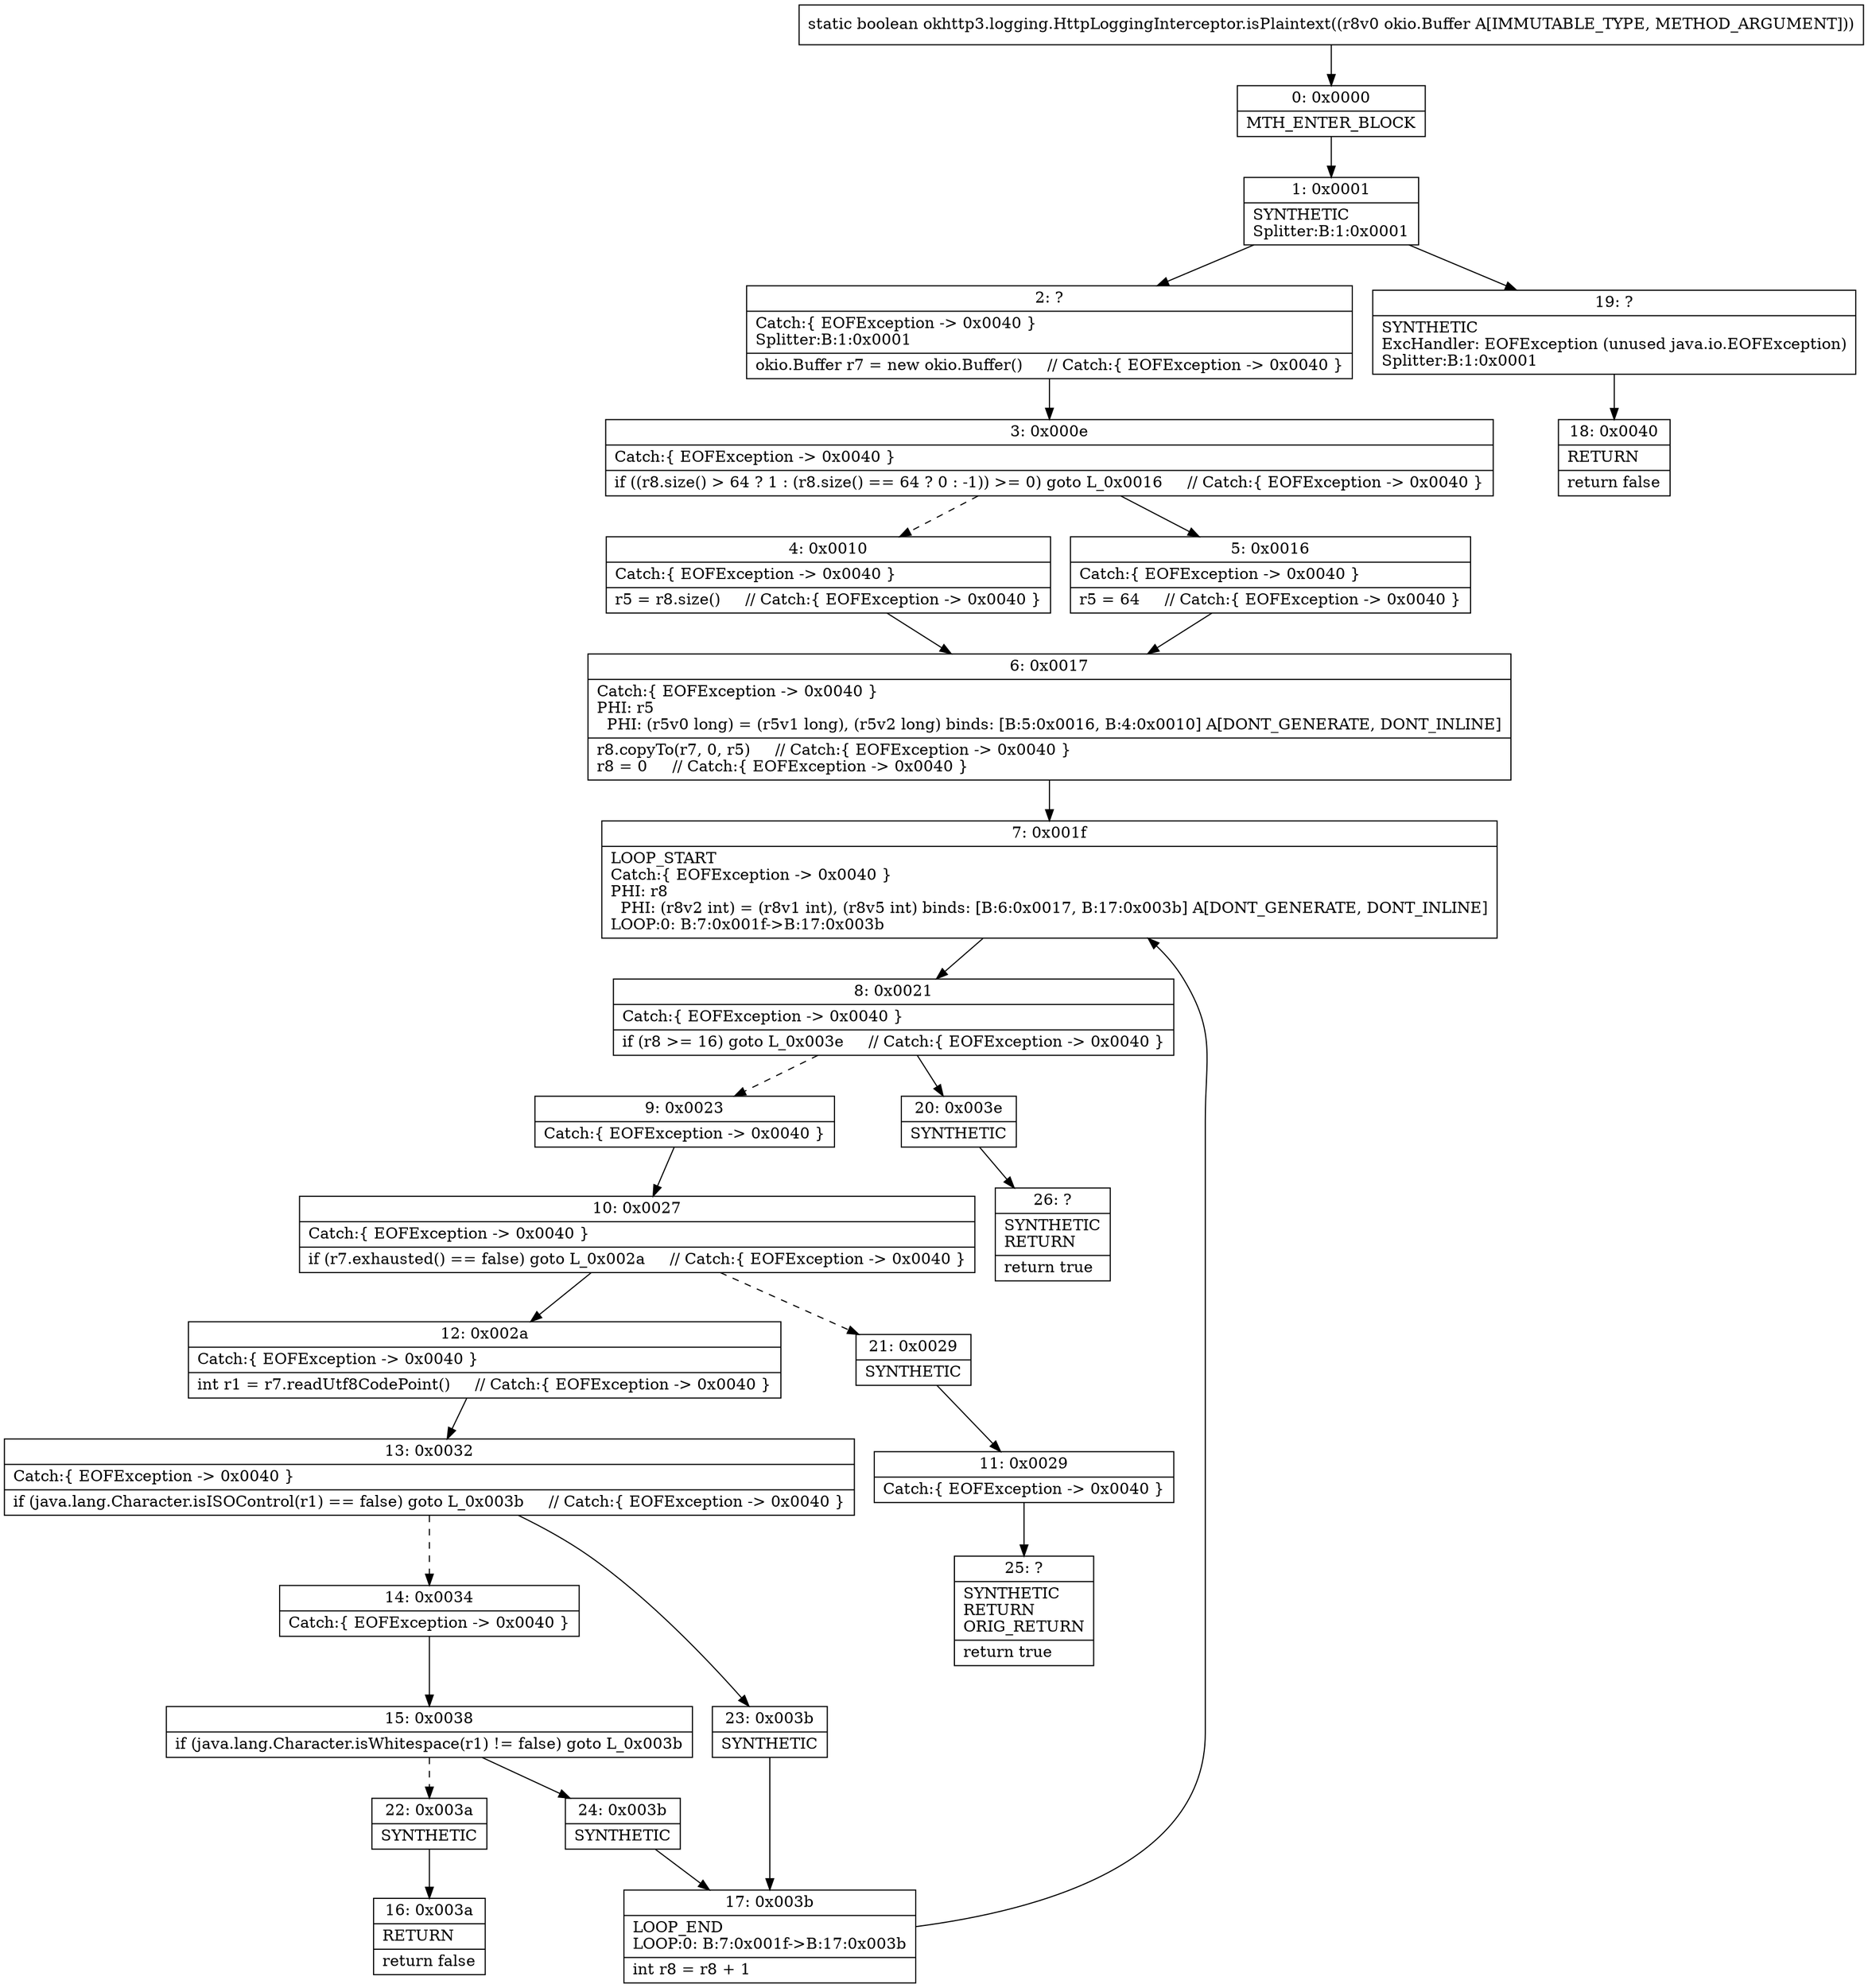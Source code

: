 digraph "CFG forokhttp3.logging.HttpLoggingInterceptor.isPlaintext(Lokio\/Buffer;)Z" {
Node_0 [shape=record,label="{0\:\ 0x0000|MTH_ENTER_BLOCK\l}"];
Node_1 [shape=record,label="{1\:\ 0x0001|SYNTHETIC\lSplitter:B:1:0x0001\l}"];
Node_2 [shape=record,label="{2\:\ ?|Catch:\{ EOFException \-\> 0x0040 \}\lSplitter:B:1:0x0001\l|okio.Buffer r7 = new okio.Buffer()     \/\/ Catch:\{ EOFException \-\> 0x0040 \}\l}"];
Node_3 [shape=record,label="{3\:\ 0x000e|Catch:\{ EOFException \-\> 0x0040 \}\l|if ((r8.size() \> 64 ? 1 : (r8.size() == 64 ? 0 : \-1)) \>= 0) goto L_0x0016     \/\/ Catch:\{ EOFException \-\> 0x0040 \}\l}"];
Node_4 [shape=record,label="{4\:\ 0x0010|Catch:\{ EOFException \-\> 0x0040 \}\l|r5 = r8.size()     \/\/ Catch:\{ EOFException \-\> 0x0040 \}\l}"];
Node_5 [shape=record,label="{5\:\ 0x0016|Catch:\{ EOFException \-\> 0x0040 \}\l|r5 = 64     \/\/ Catch:\{ EOFException \-\> 0x0040 \}\l}"];
Node_6 [shape=record,label="{6\:\ 0x0017|Catch:\{ EOFException \-\> 0x0040 \}\lPHI: r5 \l  PHI: (r5v0 long) = (r5v1 long), (r5v2 long) binds: [B:5:0x0016, B:4:0x0010] A[DONT_GENERATE, DONT_INLINE]\l|r8.copyTo(r7, 0, r5)     \/\/ Catch:\{ EOFException \-\> 0x0040 \}\lr8 = 0     \/\/ Catch:\{ EOFException \-\> 0x0040 \}\l}"];
Node_7 [shape=record,label="{7\:\ 0x001f|LOOP_START\lCatch:\{ EOFException \-\> 0x0040 \}\lPHI: r8 \l  PHI: (r8v2 int) = (r8v1 int), (r8v5 int) binds: [B:6:0x0017, B:17:0x003b] A[DONT_GENERATE, DONT_INLINE]\lLOOP:0: B:7:0x001f\-\>B:17:0x003b\l}"];
Node_8 [shape=record,label="{8\:\ 0x0021|Catch:\{ EOFException \-\> 0x0040 \}\l|if (r8 \>= 16) goto L_0x003e     \/\/ Catch:\{ EOFException \-\> 0x0040 \}\l}"];
Node_9 [shape=record,label="{9\:\ 0x0023|Catch:\{ EOFException \-\> 0x0040 \}\l}"];
Node_10 [shape=record,label="{10\:\ 0x0027|Catch:\{ EOFException \-\> 0x0040 \}\l|if (r7.exhausted() == false) goto L_0x002a     \/\/ Catch:\{ EOFException \-\> 0x0040 \}\l}"];
Node_11 [shape=record,label="{11\:\ 0x0029|Catch:\{ EOFException \-\> 0x0040 \}\l}"];
Node_12 [shape=record,label="{12\:\ 0x002a|Catch:\{ EOFException \-\> 0x0040 \}\l|int r1 = r7.readUtf8CodePoint()     \/\/ Catch:\{ EOFException \-\> 0x0040 \}\l}"];
Node_13 [shape=record,label="{13\:\ 0x0032|Catch:\{ EOFException \-\> 0x0040 \}\l|if (java.lang.Character.isISOControl(r1) == false) goto L_0x003b     \/\/ Catch:\{ EOFException \-\> 0x0040 \}\l}"];
Node_14 [shape=record,label="{14\:\ 0x0034|Catch:\{ EOFException \-\> 0x0040 \}\l}"];
Node_15 [shape=record,label="{15\:\ 0x0038|if (java.lang.Character.isWhitespace(r1) != false) goto L_0x003b\l}"];
Node_16 [shape=record,label="{16\:\ 0x003a|RETURN\l|return false\l}"];
Node_17 [shape=record,label="{17\:\ 0x003b|LOOP_END\lLOOP:0: B:7:0x001f\-\>B:17:0x003b\l|int r8 = r8 + 1\l}"];
Node_18 [shape=record,label="{18\:\ 0x0040|RETURN\l|return false\l}"];
Node_19 [shape=record,label="{19\:\ ?|SYNTHETIC\lExcHandler: EOFException (unused java.io.EOFException)\lSplitter:B:1:0x0001\l}"];
Node_20 [shape=record,label="{20\:\ 0x003e|SYNTHETIC\l}"];
Node_21 [shape=record,label="{21\:\ 0x0029|SYNTHETIC\l}"];
Node_22 [shape=record,label="{22\:\ 0x003a|SYNTHETIC\l}"];
Node_23 [shape=record,label="{23\:\ 0x003b|SYNTHETIC\l}"];
Node_24 [shape=record,label="{24\:\ 0x003b|SYNTHETIC\l}"];
Node_25 [shape=record,label="{25\:\ ?|SYNTHETIC\lRETURN\lORIG_RETURN\l|return true\l}"];
Node_26 [shape=record,label="{26\:\ ?|SYNTHETIC\lRETURN\l|return true\l}"];
MethodNode[shape=record,label="{static boolean okhttp3.logging.HttpLoggingInterceptor.isPlaintext((r8v0 okio.Buffer A[IMMUTABLE_TYPE, METHOD_ARGUMENT])) }"];
MethodNode -> Node_0;
Node_0 -> Node_1;
Node_1 -> Node_2;
Node_1 -> Node_19;
Node_2 -> Node_3;
Node_3 -> Node_4[style=dashed];
Node_3 -> Node_5;
Node_4 -> Node_6;
Node_5 -> Node_6;
Node_6 -> Node_7;
Node_7 -> Node_8;
Node_8 -> Node_9[style=dashed];
Node_8 -> Node_20;
Node_9 -> Node_10;
Node_10 -> Node_12;
Node_10 -> Node_21[style=dashed];
Node_11 -> Node_25;
Node_12 -> Node_13;
Node_13 -> Node_14[style=dashed];
Node_13 -> Node_23;
Node_14 -> Node_15;
Node_15 -> Node_22[style=dashed];
Node_15 -> Node_24;
Node_17 -> Node_7;
Node_19 -> Node_18;
Node_20 -> Node_26;
Node_21 -> Node_11;
Node_22 -> Node_16;
Node_23 -> Node_17;
Node_24 -> Node_17;
}

